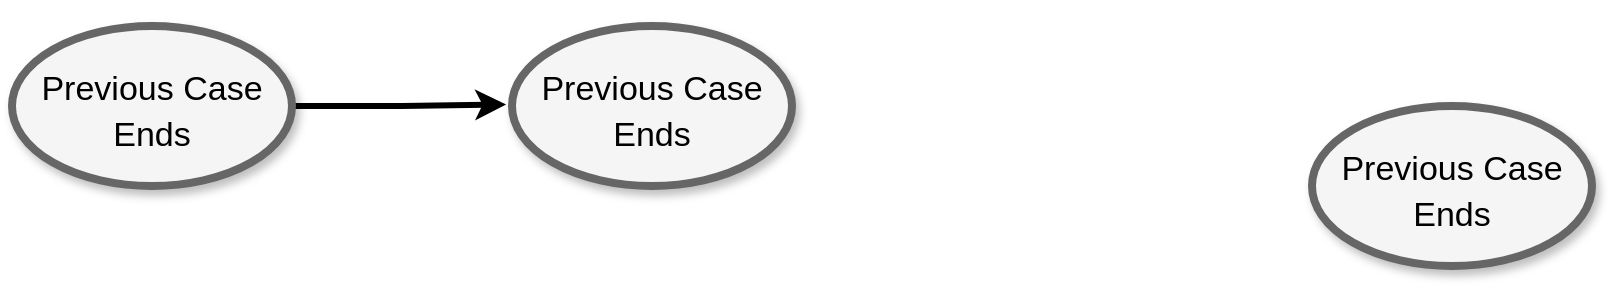 <mxfile version="21.6.1" type="github">
  <diagram name="Page-1" id="ff44883e-f642-bcb2-894b-16b3d25a3f0b">
    <mxGraphModel dx="3896.5" dy="1214" grid="1" gridSize="10" guides="1" tooltips="1" connect="1" arrows="1" fold="1" page="1" pageScale="1.5" pageWidth="1169" pageHeight="826" background="none" math="0" shadow="0">
      <root>
        <mxCell id="0" style=";html=1;" />
        <mxCell id="1" style=";html=1;" parent="0" />
        <mxCell id="Mx5rN-1QtffmmfGptsIq-4" style="edgeStyle=orthogonalEdgeStyle;rounded=0;orthogonalLoop=1;jettySize=auto;html=1;entryX=-0.021;entryY=0.49;entryDx=0;entryDy=0;entryPerimeter=0;strokeWidth=3;" edge="1" parent="1" source="f0bcc99304e6f5a-1" target="Mx5rN-1QtffmmfGptsIq-3">
          <mxGeometry relative="1" as="geometry" />
        </mxCell>
        <mxCell id="f0bcc99304e6f5a-1" value="&lt;p style=&quot;line-height: 60%;&quot;&gt;&lt;font style=&quot;font-size: 17px;&quot;&gt;Previous Case Ends&lt;/font&gt;&lt;/p&gt;" style="ellipse;whiteSpace=wrap;html=1;rounded=0;shadow=1;strokeColor=#666666;strokeWidth=4;fontSize=30;align=center;fillColor=#f5f5f5;" parent="1" vertex="1">
          <mxGeometry x="-1730" y="580" width="140" height="80" as="geometry" />
        </mxCell>
        <mxCell id="Mx5rN-1QtffmmfGptsIq-3" value="&lt;p style=&quot;line-height: 60%;&quot;&gt;&lt;font style=&quot;font-size: 17px;&quot;&gt;Previous Case Ends&lt;/font&gt;&lt;/p&gt;" style="ellipse;whiteSpace=wrap;html=1;rounded=0;shadow=1;strokeColor=#666666;strokeWidth=4;fontSize=30;align=center;fillColor=#f5f5f5;" vertex="1" parent="1">
          <mxGeometry x="-1480" y="580" width="140" height="80" as="geometry" />
        </mxCell>
        <mxCell id="Mx5rN-1QtffmmfGptsIq-5" value="&lt;p style=&quot;line-height: 60%;&quot;&gt;&lt;font style=&quot;font-size: 17px;&quot;&gt;Previous Case Ends&lt;/font&gt;&lt;/p&gt;" style="ellipse;whiteSpace=wrap;html=1;rounded=0;shadow=1;strokeColor=#666666;strokeWidth=4;fontSize=30;align=center;fillColor=#f5f5f5;" vertex="1" parent="1">
          <mxGeometry x="-1080" y="620" width="140" height="80" as="geometry" />
        </mxCell>
      </root>
    </mxGraphModel>
  </diagram>
</mxfile>
